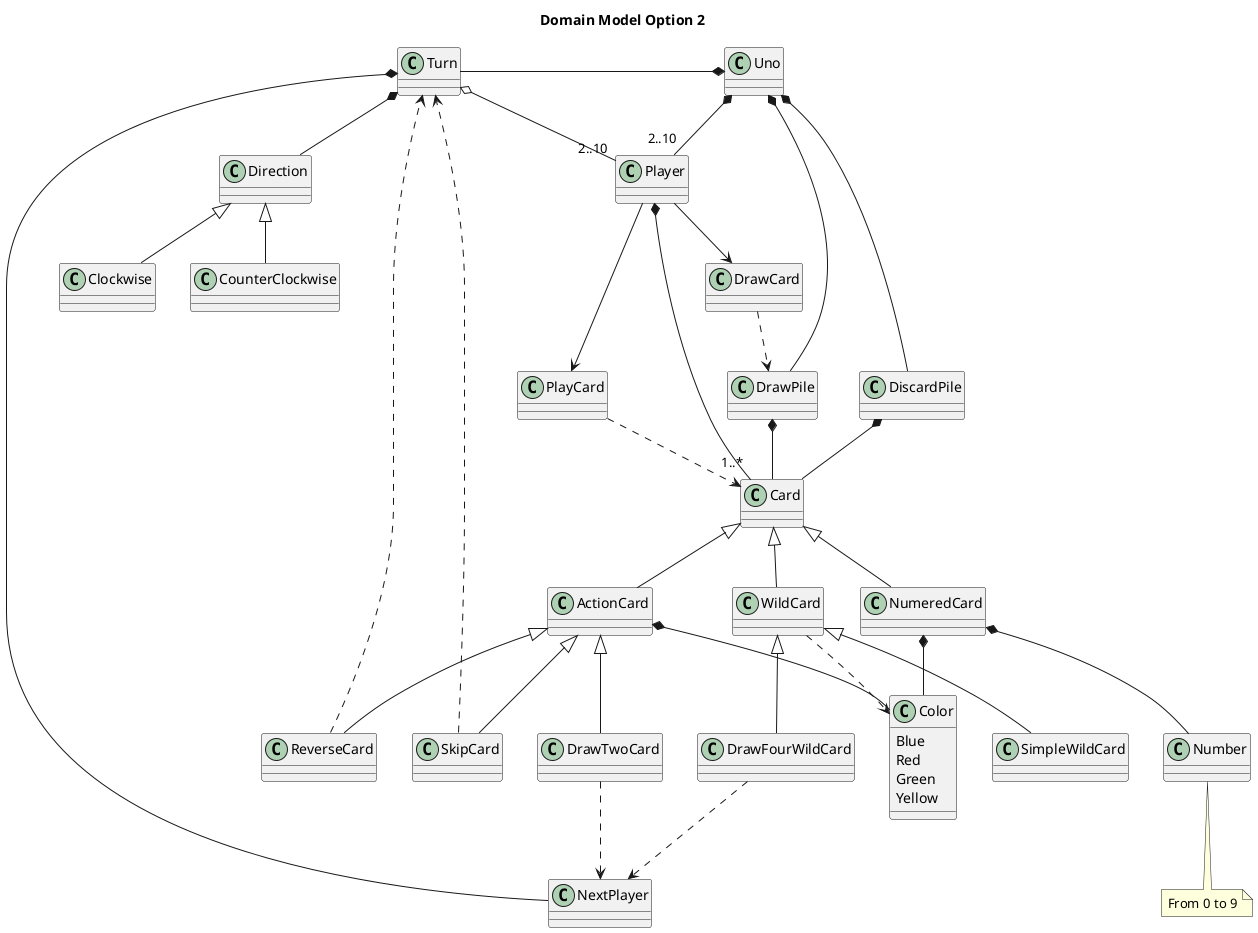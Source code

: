 ﻿@startuml

title Domain Model Option 2

Uno *-- DrawPile
Uno *-- DiscardPile
Uno *-- "2..10" Player
Uno *-left- Turn

Turn o-- "2..10" Player
Turn *-- NextPlayer
Turn *-- Direction

Direction <|-- Clockwise
Direction <|-- CounterClockwise

Player *-- "1..*" Card
Player --> DrawCard
Player --> PlayCard

PlayCard ..> Card
DrawCard ..> DrawPile

'''Action <|-- PlayCardAction
'''Action <|-- DrawCardAction
'''Action <|-- SelectColorAction

''PlayCardAction <|-- PlayWildCardAction
''PlayCardAction ..> Card

'''PlayWildCardAction ..> WildCard
'''PlayWildCardAction --> SelectColorAction

'''SelectColorAction --> Color
'''DrawCardAction --> DrawPile

DrawPile *-- Card
DiscardPile *-- Card
 
Card <|-- ActionCard
Card <|-- NumeredCard
Card <|-- WildCard

ActionCard <|-- DrawTwoCard
ActionCard <|-- SkipCard
ActionCard <|-- ReverseCard
ActionCard *-- Color

NumeredCard *-- Color
NumeredCard *-- Number

WildCard <|-- DrawFourWildCard
WildCard <|-- SimpleWildCard
WildCard ..> Color

ReverseCard ..> Turn
DrawTwoCard ..> NextPlayer
SkipCard ..> Turn
DrawFourWildCard ..> NextPlayer

class Color
{
    Blue
    Red
    Green
    Yellow
}

class Number
note bottom of Number: From 0 to 9
@enduml